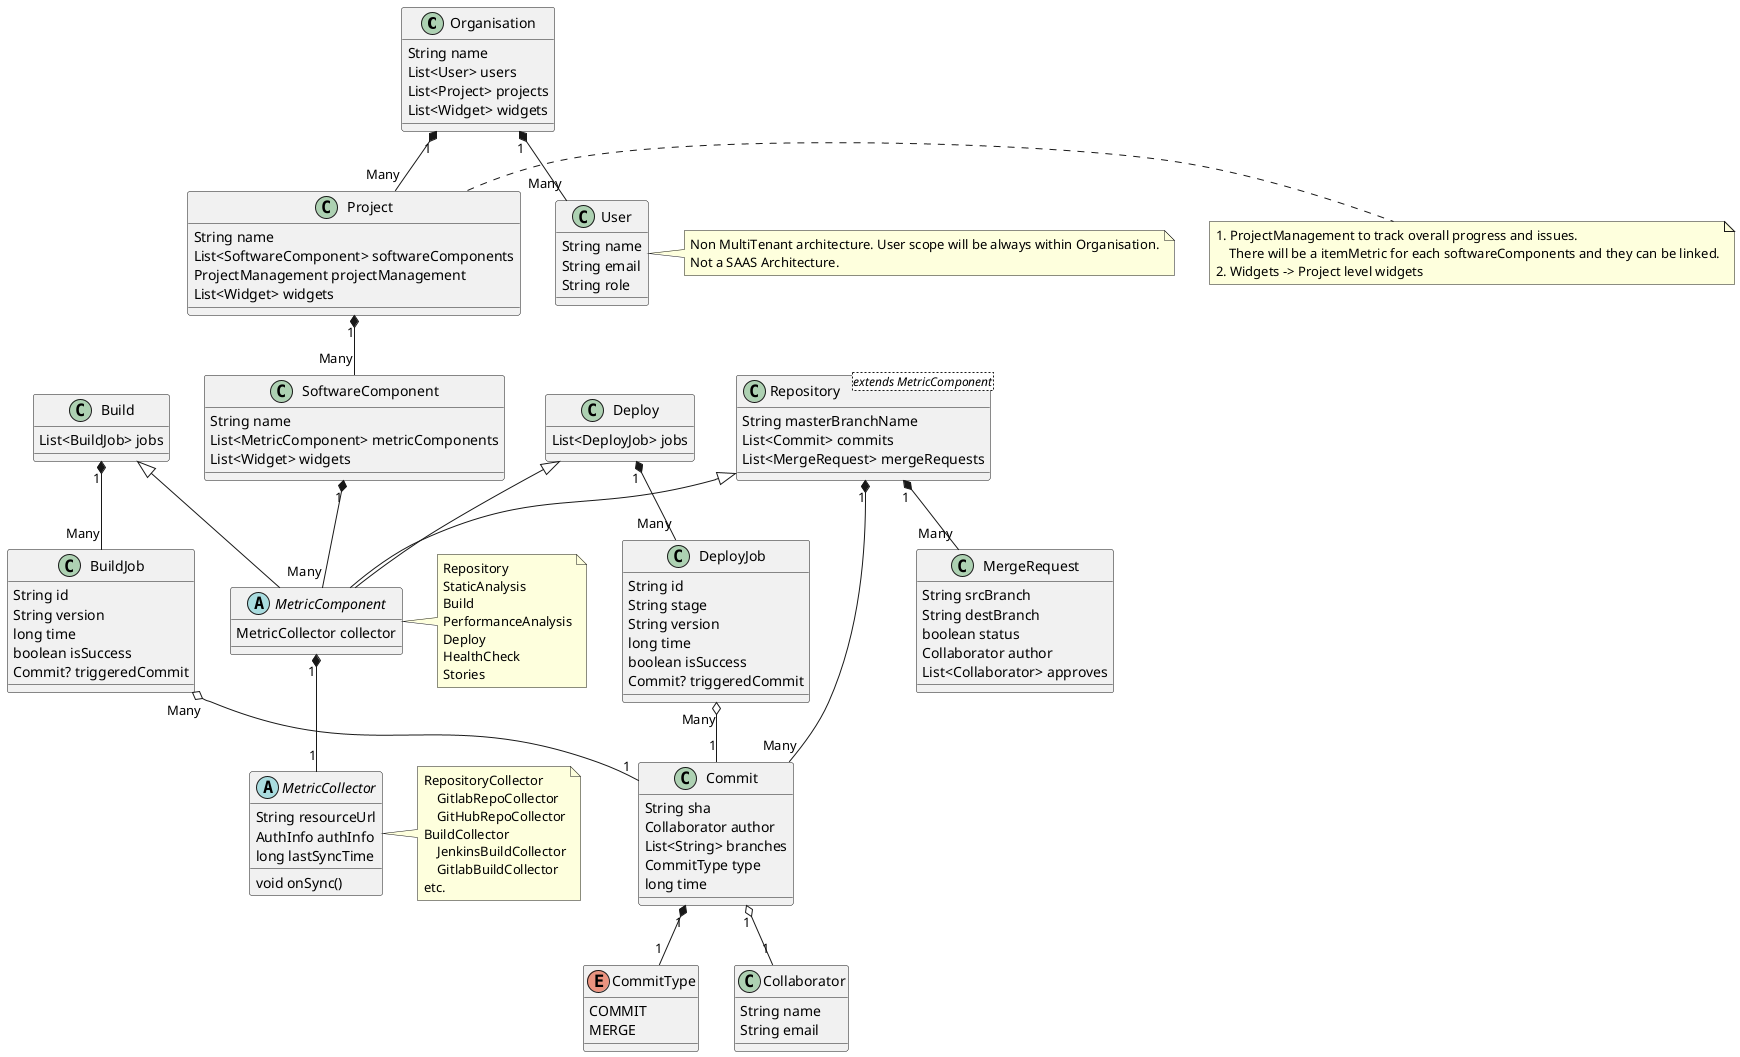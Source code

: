 @startuml

class Organisation {
    String name
    List<User> users
    List<Project> projects
    List<Widget> widgets
}

class User {
    String name
    String email
    String role
}

note right of User
    Non MultiTenant architecture. User scope will be always within Organisation.
    Not a SAAS Architecture.
end note

Organisation "1" *-- "Many" User

class Project {
    String name
    List<SoftwareComponent> softwareComponents
    ProjectManagement projectManagement
    List<Widget> widgets
}

Organisation "1" *-- "Many" Project

note right of Project
    1. ProjectManagement to track overall progress and issues.
        There will be a itemMetric for each softwareComponents and they can be linked.
    2. Widgets -> Project level widgets
end note

class SoftwareComponent {
    String name
    List<MetricComponent> metricComponents
    List<Widget> widgets
}

Project "1" *-- "Many" SoftwareComponent

abstract class MetricComponent {
    MetricCollector collector
}

SoftwareComponent "1" *-- "Many" MetricComponent

abstract class MetricCollector {
    String resourceUrl
    AuthInfo authInfo
    long lastSyncTime

    void onSync()
}

note right of MetricCollector
    RepositoryCollector
        GitlabRepoCollector
        GitHubRepoCollector
    BuildCollector
        JenkinsBuildCollector
        GitlabBuildCollector
    etc.
end note

MetricComponent "1" *-- "1" MetricCollector

note right of MetricComponent
    Repository
    StaticAnalysis
    Build
    PerformanceAnalysis
    Deploy
    HealthCheck
    Stories
end note

class Repository<extends MetricComponent> {
    String masterBranchName
    List<Commit> commits
    List<MergeRequest> mergeRequests
}

Repository <|-- MetricComponent

class Commit {
    String sha
    Collaborator author
    List<String> branches
    CommitType type
    long time
}

Repository "1" *-- "Many" Commit

enum CommitType {
    COMMIT
    MERGE
}

Commit "1" *-- "1" CommitType

class Collaborator {
    String name
    String email
}

Commit "1" o-- "1" Collaborator

class MergeRequest {
    String srcBranch
    String destBranch
    boolean status
    Collaborator author
    List<Collaborator> approves
}

Repository "1" *-- "Many" MergeRequest

class Build {
    List<BuildJob> jobs
}

Build <|-- MetricComponent

class BuildJob {
    String id
    String version
    long time
    boolean isSuccess
    Commit? triggeredCommit
}

Build "1" *-- "Many" BuildJob
BuildJob "Many" o-- "1" Commit

class Deploy {
    List<DeployJob> jobs
}

Deploy <|-- MetricComponent

class DeployJob {
    String id
    String stage
    String version
    long time
    boolean isSuccess
    Commit? triggeredCommit
}

Deploy "1" *-- "Many" DeployJob
DeployJob "Many" o-- "1" Commit

@enduml